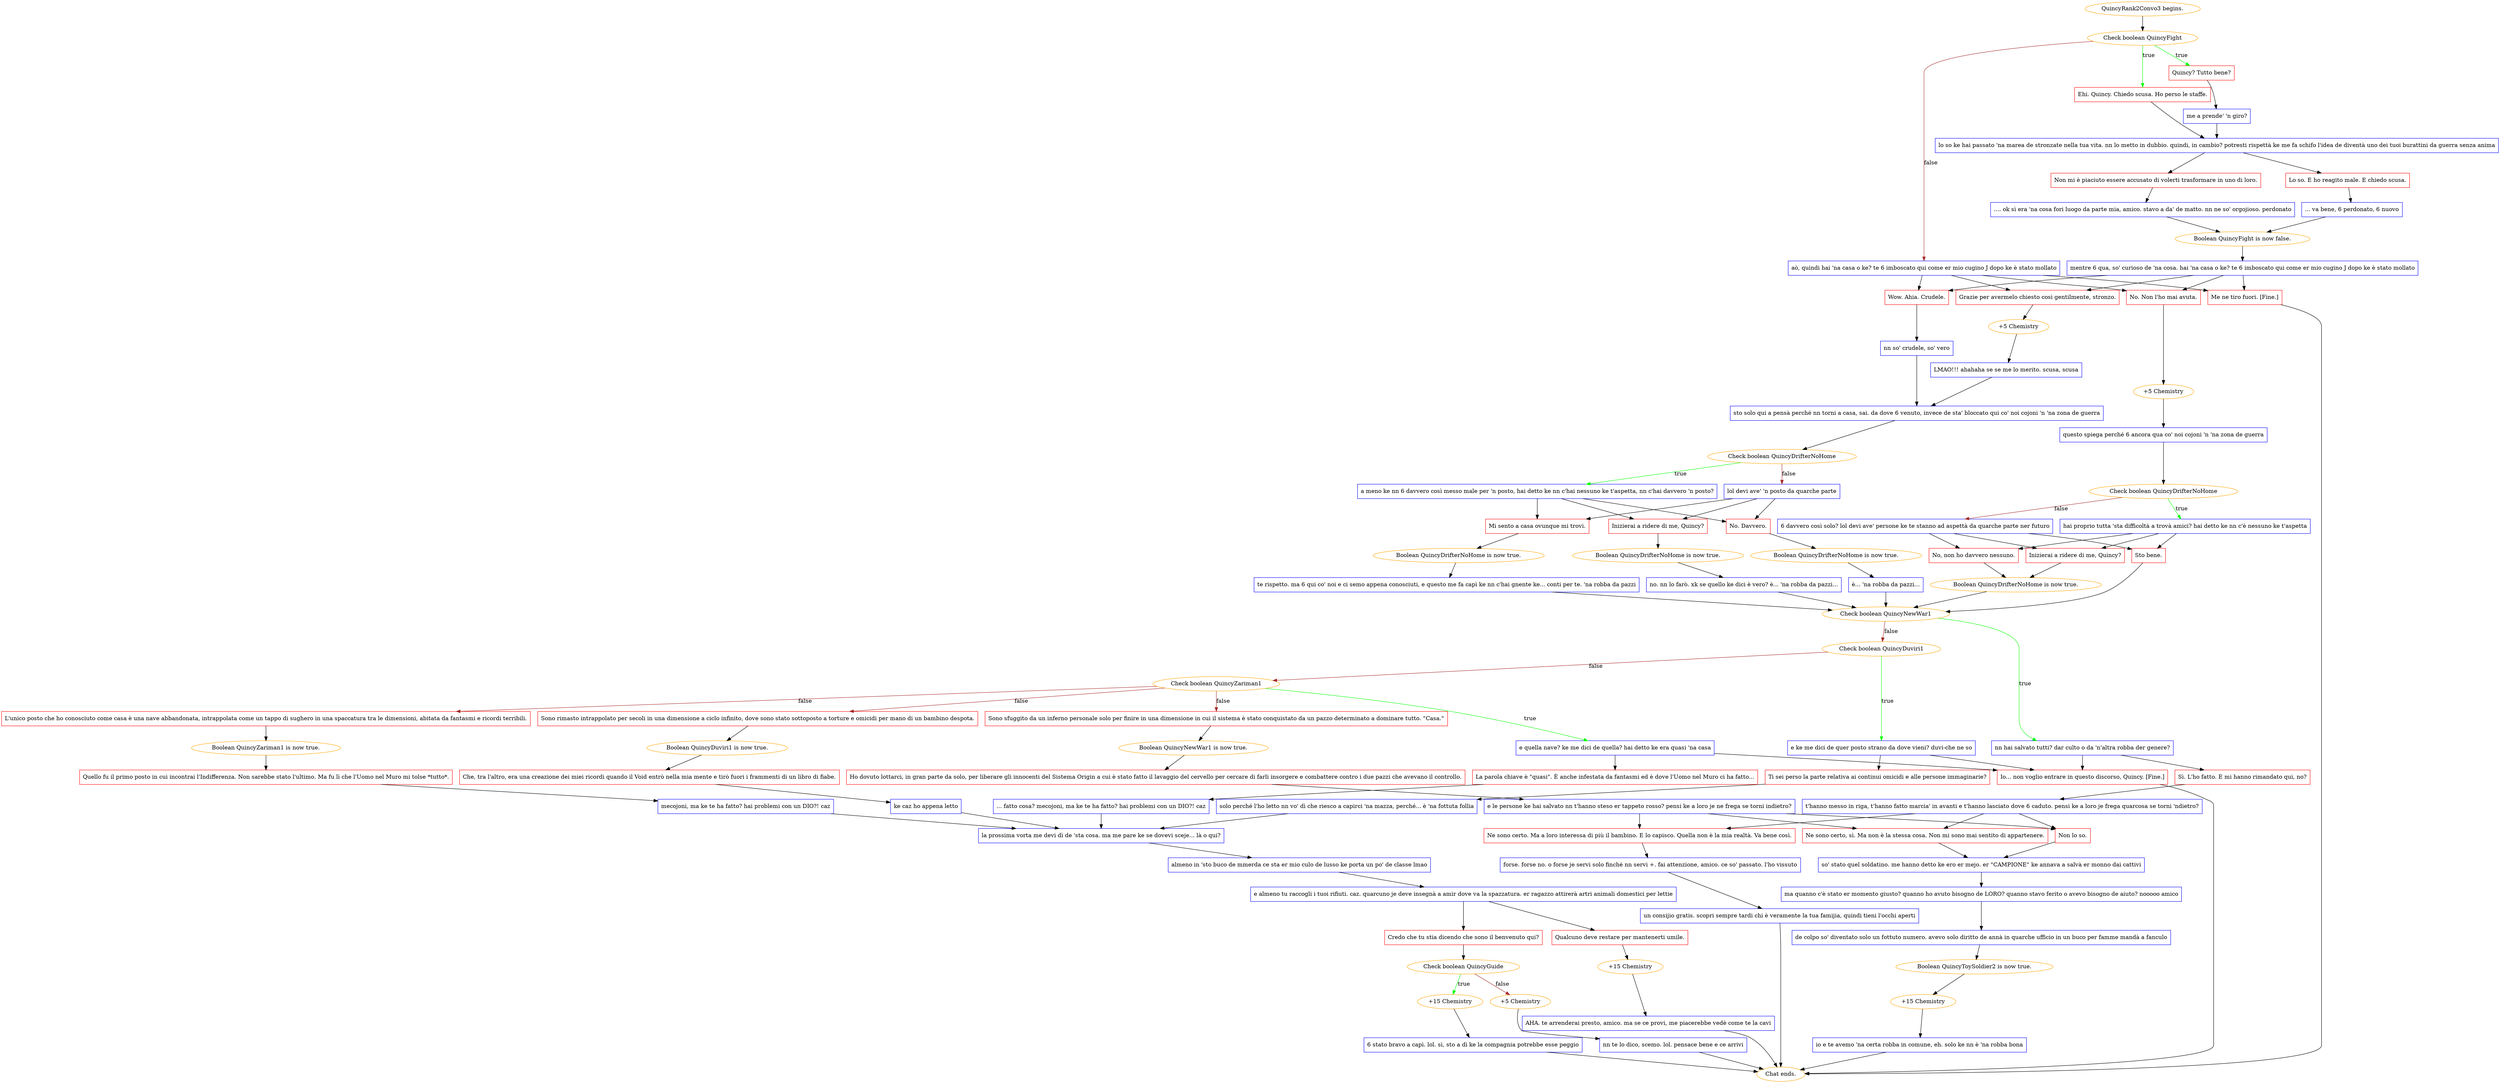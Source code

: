 digraph {
	"QuincyRank2Convo3 begins." [color=orange];
		"QuincyRank2Convo3 begins." -> j1268252343;
	j1268252343 [label="Check boolean QuincyFight",color=orange];
		j1268252343 -> j1505709071 [label=true,color=green];
		j1268252343 -> j476165602 [label=true,color=green];
		j1268252343 -> j1933991542 [label=false,color=brown];
	j1505709071 [label="Quincy? Tutto bene?",shape=box,color=red];
		j1505709071 -> j558955766;
	j476165602 [label="Ehi. Quincy. Chiedo scusa. Ho perso le staffe.",shape=box,color=red];
		j476165602 -> j801095628;
	j1933991542 [label="aò, quindi hai 'na casa o ke? te 6 imboscato qui come er mio cugino J dopo ke è stato mollato",shape=box,color=blue];
		j1933991542 -> j1592261873;
		j1933991542 -> j2066205326;
		j1933991542 -> j3997627555;
		j1933991542 -> j1057569012;
	j558955766 [label="me a prende' 'n giro?",shape=box,color=blue];
		j558955766 -> j801095628;
	j801095628 [label="lo so ke hai passato 'na marea de stronzate nella tua vita. nn lo metto in dubbio. quindi, in cambio? potresti rispettà ke me fa schifo l'idea de diventà uno dei tuoi burattini da guerra senza anima",shape=box,color=blue];
		j801095628 -> j267806826;
		j801095628 -> j1696883826;
	j1592261873 [label="No. Non l'ho mai avuta.",shape=box,color=red];
		j1592261873 -> j242569748;
	j2066205326 [label="Wow. Ahia. Crudele.",shape=box,color=red];
		j2066205326 -> j4063075218;
	j3997627555 [label="Grazie per avermelo chiesto così gentilmente, stronzo.",shape=box,color=red];
		j3997627555 -> j3600097644;
	j1057569012 [label="Me ne tiro fuori. [Fine.]",shape=box,color=red];
		j1057569012 -> "Chat ends.";
	j267806826 [label="Non mi è piaciuto essere accusato di volerti trasformare in uno di loro.",shape=box,color=red];
		j267806826 -> j1968522273;
	j1696883826 [label="Lo so. E ho reagito male. E chiedo scusa.",shape=box,color=red];
		j1696883826 -> j573514024;
	j242569748 [label="+5 Chemistry",color=orange];
		j242569748 -> j1657489730;
	j4063075218 [label="nn so' crudele, so' vero",shape=box,color=blue];
		j4063075218 -> j1323451723;
	j3600097644 [label="+5 Chemistry",color=orange];
		j3600097644 -> j3239608896;
	"Chat ends." [color=orange];
	j1968522273 [label=".... ok sì era 'na cosa fori luogo da parte mia, amico. stavo a da' de matto. nn ne so' orgojioso. perdonato",shape=box,color=blue];
		j1968522273 -> j3412737179;
	j573514024 [label="... va bene, 6 perdonato, 6 nuovo",shape=box,color=blue];
		j573514024 -> j3412737179;
	j1657489730 [label="questo spiega perché 6 ancora qua co' noi cojoni 'n 'na zona de guerra",shape=box,color=blue];
		j1657489730 -> j385392045;
	j1323451723 [label="sto solo qui a pensà perché nn torni a casa, sai. da dove 6 venuto, invece de sta' bloccato qui co' noi cojoni 'n 'na zona de guerra",shape=box,color=blue];
		j1323451723 -> j2277458029;
	j3239608896 [label="LMAO!!! ahahaha se se me lo merito. scusa, scusa",shape=box,color=blue];
		j3239608896 -> j1323451723;
	j3412737179 [label="Boolean QuincyFight is now false.",color=orange];
		j3412737179 -> j552515032;
	j385392045 [label="Check boolean QuincyDrifterNoHome",color=orange];
		j385392045 -> j1301548336 [label=true,color=green];
		j385392045 -> j911005720 [label=false,color=brown];
	j2277458029 [label="Check boolean QuincyDrifterNoHome",color=orange];
		j2277458029 -> j2728915940 [label=true,color=green];
		j2277458029 -> j1668307231 [label=false,color=brown];
	j552515032 [label="mentre 6 qua, so' curioso de 'na cosa. hai 'na casa o ke? te 6 imboscato qui come er mio cugino J dopo ke è stato mollato",shape=box,color=blue];
		j552515032 -> j1592261873;
		j552515032 -> j2066205326;
		j552515032 -> j3997627555;
		j552515032 -> j1057569012;
	j1301548336 [label="hai proprio tutta 'sta difficoltà a trovà amici? hai detto ke nn c'è nessuno ke t'aspetta",shape=box,color=blue];
		j1301548336 -> j195995338;
		j1301548336 -> j3986738225;
		j1301548336 -> j2574171633;
	j911005720 [label="6 davvero così solo? lol devi ave' persone ke te stanno ad aspettà da quarche parte ner futuro",shape=box,color=blue];
		j911005720 -> j195995338;
		j911005720 -> j3986738225;
		j911005720 -> j2574171633;
	j2728915940 [label="a meno ke nn 6 davvero così messo male per 'n posto, hai detto ke nn c'hai nessuno ke t'aspetta, nn c'hai davvero 'n posto?",shape=box,color=blue];
		j2728915940 -> j413841502;
		j2728915940 -> j4049862872;
		j2728915940 -> j2210787142;
	j1668307231 [label="lol devi ave' 'n posto da quarche parte",shape=box,color=blue];
		j1668307231 -> j413841502;
		j1668307231 -> j4049862872;
		j1668307231 -> j2210787142;
	j195995338 [label="No, non ho davvero nessuno.",shape=box,color=red];
		j195995338 -> j2066304381;
	j3986738225 [label="Inizierai a ridere di me, Quincy?",shape=box,color=red];
		j3986738225 -> j2066304381;
	j2574171633 [label="Sto bene.",shape=box,color=red];
		j2574171633 -> j2418412933;
	j413841502 [label="No. Davvero.",shape=box,color=red];
		j413841502 -> j1956298356;
	j4049862872 [label="Inizierai a ridere di me, Quincy?",shape=box,color=red];
		j4049862872 -> j228757598;
	j2210787142 [label="Mi sento a casa ovunque mi trovi.",shape=box,color=red];
		j2210787142 -> j504109052;
	j2066304381 [label="Boolean QuincyDrifterNoHome is now true.",color=orange];
		j2066304381 -> j2418412933;
	j2418412933 [label="Check boolean QuincyNewWar1",color=orange];
		j2418412933 -> j2700369324 [label=true,color=green];
		j2418412933 -> j122500996 [label=false,color=brown];
	j1956298356 [label="Boolean QuincyDrifterNoHome is now true.",color=orange];
		j1956298356 -> j1810642841;
	j228757598 [label="Boolean QuincyDrifterNoHome is now true.",color=orange];
		j228757598 -> j51599687;
	j504109052 [label="Boolean QuincyDrifterNoHome is now true.",color=orange];
		j504109052 -> j2865452579;
	j2700369324 [label="nn hai salvato tutti? dar culto o da 'n'altra robba der genere?",shape=box,color=blue];
		j2700369324 -> j527420671;
		j2700369324 -> j748870761;
	j122500996 [label="Check boolean QuincyDuviri1",color=orange];
		j122500996 -> j3576849211 [label=true,color=green];
		j122500996 -> j66625491 [label=false,color=brown];
	j1810642841 [label="è... 'na robba da pazzi...",shape=box,color=blue];
		j1810642841 -> j2418412933;
	j51599687 [label="no. nn lo farò. xk se quello ke dici è vero? è... 'na robba da pazzi...",shape=box,color=blue];
		j51599687 -> j2418412933;
	j2865452579 [label="te rispetto. ma 6 qui co' noi e ci semo appena conosciuti, e questo me fa capì ke nn c'hai gnente ke... conti per te. 'na robba da pazzi",shape=box,color=blue];
		j2865452579 -> j2418412933;
	j527420671 [label="Sì. L'ho fatto. E mi hanno rimandato qui, no?",shape=box,color=red];
		j527420671 -> j619369669;
	j748870761 [label="Io... non voglio entrare in questo discorso, Quincy. [Fine.]",shape=box,color=red];
		j748870761 -> "Chat ends.";
	j3576849211 [label="e ke me dici de quer posto strano da dove vieni? duvi-che ne so",shape=box,color=blue];
		j3576849211 -> j121132992;
		j3576849211 -> j748870761;
	j66625491 [label="Check boolean QuincyZariman1",color=orange];
		j66625491 -> j4199953799 [label=true,color=green];
		j66625491 -> j1194997706 [label=false,color=brown];
		j66625491 -> j229986407 [label=false,color=brown];
		j66625491 -> j3735031116 [label=false,color=brown];
	j619369669 [label="t'hanno messo in riga, t'hanno fatto marcia' in avanti e t'hanno lasciato dove 6 caduto. pensi ke a loro je frega quarcosa se torni 'ndietro?",shape=box,color=blue];
		j619369669 -> j1280834443;
		j619369669 -> j3260517803;
		j619369669 -> j3854117576;
	j121132992 [label="Ti sei perso la parte relativa ai continui omicidi e alle persone immaginarie?",shape=box,color=red];
		j121132992 -> j1642279519;
	j4199953799 [label="e quella nave? ke me dici de quella? hai detto ke era quasi 'na casa",shape=box,color=blue];
		j4199953799 -> j818259593;
		j4199953799 -> j748870761;
	j1194997706 [label="Sono sfuggito da un inferno personale solo per finire in una dimensione in cui il sistema è stato conquistato da un pazzo determinato a dominare tutto. \"Casa.\"",shape=box,color=red];
		j1194997706 -> j3275873426;
	j229986407 [label="L'unico posto che ho conosciuto come casa è una nave abbandonata, intrappolata come un tappo di sughero in una spaccatura tra le dimensioni, abitata da fantasmi e ricordi terribili.",shape=box,color=red];
		j229986407 -> j968611157;
	j3735031116 [label="Sono rimasto intrappolato per secoli in una dimensione a ciclo infinito, dove sono stato sottoposto a torture e omicidi per mano di un bambino despota.",shape=box,color=red];
		j3735031116 -> j2799393219;
	j1280834443 [label="Non lo so.",shape=box,color=red];
		j1280834443 -> j3215577854;
	j3260517803 [label="Ne sono certo, sì. Ma non è la stessa cosa. Non mi sono mai sentito di appartenere.",shape=box,color=red];
		j3260517803 -> j3215577854;
	j3854117576 [label="Ne sono certo. Ma a loro interessa di più il bambino. E lo capisco. Quella non è la mia realtà. Va bene così.",shape=box,color=red];
		j3854117576 -> j2423098918;
	j1642279519 [label="solo perché l'ho letto nn vo' dì che riesco a capirci 'na mazza, perché... è 'na fottuta follia",shape=box,color=blue];
		j1642279519 -> j2625941160;
	j818259593 [label="La parola chiave è \"quasi\". È anche infestata da fantasmi ed è dove l'Uomo nel Muro ci ha fatto...",shape=box,color=red];
		j818259593 -> j2894373981;
	j3275873426 [label="Boolean QuincyNewWar1 is now true.",color=orange];
		j3275873426 -> j2471129246;
	j968611157 [label="Boolean QuincyZariman1 is now true.",color=orange];
		j968611157 -> j2872830562;
	j2799393219 [label="Boolean QuincyDuviri1 is now true.",color=orange];
		j2799393219 -> j983192508;
	j3215577854 [label="so' stato quel soldatino. me hanno detto ke ero er mejo. er \"CAMPIONE\" ke annava a salvà er monno dai cattivi",shape=box,color=blue];
		j3215577854 -> j187105716;
	j2423098918 [label="forse. forse no. o forse je servi solo finché nn servi +. fai attenzione, amico. ce so' passato. l'ho vissuto",shape=box,color=blue];
		j2423098918 -> j2632903501;
	j2625941160 [label="la prossima vorta me devi dì de 'sta cosa. ma me pare ke se dovevi sceje... là o qui?",shape=box,color=blue];
		j2625941160 -> j425373387;
	j2894373981 [label="... fatto cosa? mecojoni, ma ke te ha fatto? hai problemi con un DIO?! caz",shape=box,color=blue];
		j2894373981 -> j2625941160;
	j2471129246 [label="Ho dovuto lottarci, in gran parte da solo, per liberare gli innocenti del Sistema Origin a cui è stato fatto il lavaggio del cervello per cercare di farli insorgere e combattere contro i due pazzi che avevano il controllo.",shape=box,color=red];
		j2471129246 -> j2953400742;
	j2872830562 [label="Quello fu il primo posto in cui incontrai l'Indifferenza. Non sarebbe stato l'ultimo. Ma fu lì che l'Uomo nel Muro mi tolse *tutto*.",shape=box,color=red];
		j2872830562 -> j714923668;
	j983192508 [label="Che, tra l'altro, era una creazione dei miei ricordi quando il Void entrò nella mia mente e tirò fuori i frammenti di un libro di fiabe.",shape=box,color=red];
		j983192508 -> j796062432;
	j187105716 [label="ma quanno c'è stato er momento giusto? quanno ho avuto bisogno de LORO? quanno stavo ferito o avevo bisogno de aiuto? nooooo amico",shape=box,color=blue];
		j187105716 -> j3880929179;
	j2632903501 [label="un consijio gratis. scopri sempre tardi chi è veramente la tua famijia, quindi tieni l'occhi aperti",shape=box,color=blue];
		j2632903501 -> "Chat ends.";
	j425373387 [label="almeno in 'sto buco de mmerda ce sta er mio culo de lusso ke porta un po' de classe lmao",shape=box,color=blue];
		j425373387 -> j3762657317;
	j2953400742 [label="e le persone ke hai salvato nn t'hanno steso er tappeto rosso? pensi ke a loro je ne frega se torni indietro?",shape=box,color=blue];
		j2953400742 -> j1280834443;
		j2953400742 -> j3260517803;
		j2953400742 -> j3854117576;
	j714923668 [label="mecojoni, ma ke te ha fatto? hai problemi con un DIO?! caz",shape=box,color=blue];
		j714923668 -> j2625941160;
	j796062432 [label="ke caz ho appena letto",shape=box,color=blue];
		j796062432 -> j2625941160;
	j3880929179 [label="de colpo so' diventato solo un fottuto numero. avevo solo diritto de annà in quarche ufficio in un buco per famme mandà a fanculo",shape=box,color=blue];
		j3880929179 -> j1333488199;
	j3762657317 [label="e almeno tu raccogli i tuoi rifiuti. caz. quarcuno je deve insegnà a amir dove va la spazzatura. er ragazzo attirerà artri animali domestici per lettie",shape=box,color=blue];
		j3762657317 -> j1144088021;
		j3762657317 -> j3401223590;
	j1333488199 [label="Boolean QuincyToySoldier2 is now true.",color=orange];
		j1333488199 -> j1295258484;
	j1144088021 [label="Credo che tu stia dicendo che sono il benvenuto qui?",shape=box,color=red];
		j1144088021 -> j3876051558;
	j3401223590 [label="Qualcuno deve restare per mantenerti umile.",shape=box,color=red];
		j3401223590 -> j751782721;
	j1295258484 [label="+15 Chemistry",color=orange];
		j1295258484 -> j3793866524;
	j3876051558 [label="Check boolean QuincyGuide",color=orange];
		j3876051558 -> j577044805 [label=true,color=green];
		j3876051558 -> j3637860316 [label=false,color=brown];
	j751782721 [label="+15 Chemistry",color=orange];
		j751782721 -> j3077128894;
	j3793866524 [label="io e te avemo 'na certa robba in comune, eh. solo ke nn è 'na robba bona",shape=box,color=blue];
		j3793866524 -> "Chat ends.";
	j577044805 [label="+15 Chemistry",color=orange];
		j577044805 -> j506571116;
	j3637860316 [label="+5 Chemistry",color=orange];
		j3637860316 -> j3797164672;
	j3077128894 [label="AHA. te arrenderai presto, amico. ma se ce provi, me piacerebbe vedè come te la cavi",shape=box,color=blue];
		j3077128894 -> "Chat ends.";
	j506571116 [label="6 stato bravo a capì. lol. sì, sto a dì ke la compagnia potrebbe esse peggio",shape=box,color=blue];
		j506571116 -> "Chat ends.";
	j3797164672 [label="nn te lo dico, scemo. lol. pensace bene e ce arrivi",shape=box,color=blue];
		j3797164672 -> "Chat ends.";
}